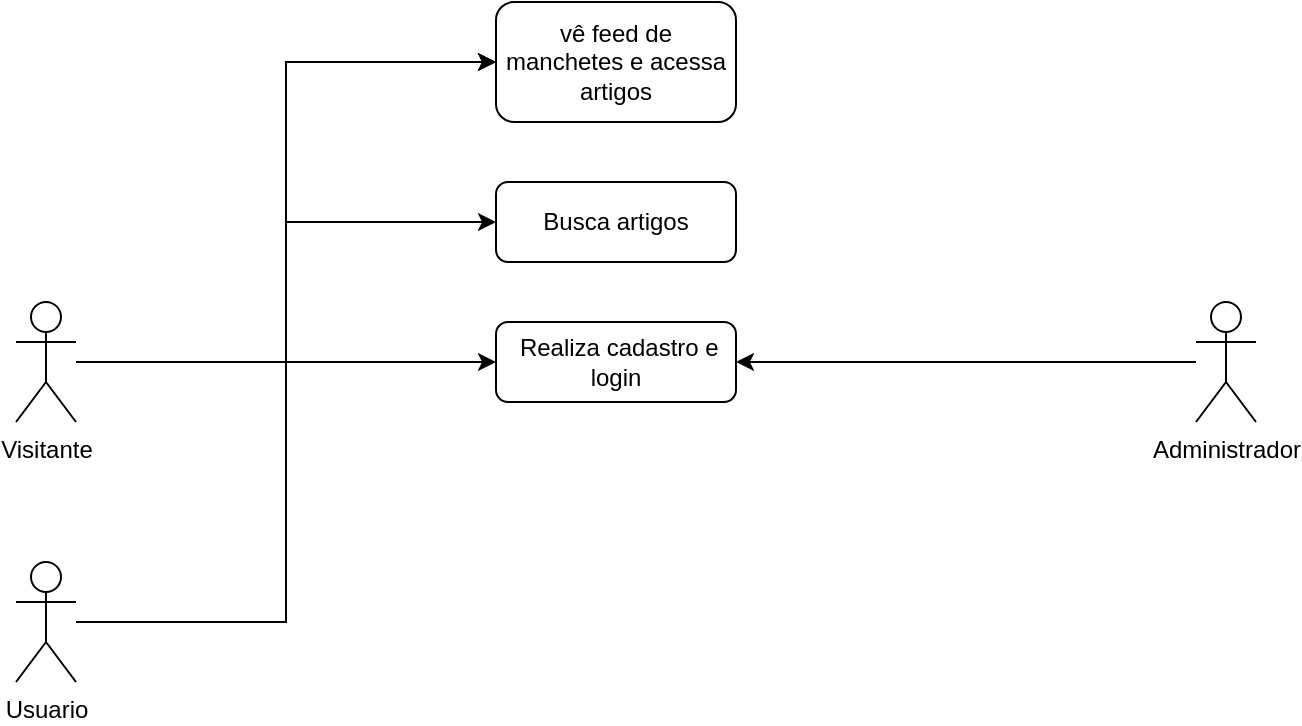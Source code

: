 <mxfile version="22.0.8" type="device">
  <diagram name="Página-1" id="69jUAUAMYxozdDih75KZ">
    <mxGraphModel dx="816" dy="485" grid="1" gridSize="10" guides="1" tooltips="1" connect="1" arrows="1" fold="1" page="1" pageScale="1" pageWidth="827" pageHeight="1169" math="0" shadow="0">
      <root>
        <mxCell id="0" />
        <mxCell id="1" parent="0" />
        <mxCell id="aZ-7F40O5Zak4lBexpJ7-8" style="edgeStyle=orthogonalEdgeStyle;rounded=0;orthogonalLoop=1;jettySize=auto;html=1;entryX=0;entryY=0.5;entryDx=0;entryDy=0;" parent="1" source="aZ-7F40O5Zak4lBexpJ7-1" target="aZ-7F40O5Zak4lBexpJ7-5" edge="1">
          <mxGeometry relative="1" as="geometry" />
        </mxCell>
        <mxCell id="aZ-7F40O5Zak4lBexpJ7-9" style="edgeStyle=orthogonalEdgeStyle;rounded=0;orthogonalLoop=1;jettySize=auto;html=1;entryX=0;entryY=0.5;entryDx=0;entryDy=0;" parent="1" source="aZ-7F40O5Zak4lBexpJ7-1" target="aZ-7F40O5Zak4lBexpJ7-4" edge="1">
          <mxGeometry relative="1" as="geometry" />
        </mxCell>
        <mxCell id="aZ-7F40O5Zak4lBexpJ7-1" value="Visitante&lt;br&gt;" style="shape=umlActor;verticalLabelPosition=bottom;verticalAlign=top;html=1;outlineConnect=0;" parent="1" vertex="1">
          <mxGeometry x="90" y="200" width="30" height="60" as="geometry" />
        </mxCell>
        <mxCell id="aZ-7F40O5Zak4lBexpJ7-7" style="edgeStyle=orthogonalEdgeStyle;rounded=0;orthogonalLoop=1;jettySize=auto;html=1;entryX=1;entryY=0.5;entryDx=0;entryDy=0;" parent="1" source="aZ-7F40O5Zak4lBexpJ7-3" target="aZ-7F40O5Zak4lBexpJ7-6" edge="1">
          <mxGeometry relative="1" as="geometry" />
        </mxCell>
        <mxCell id="aZ-7F40O5Zak4lBexpJ7-3" value="Administrador" style="shape=umlActor;verticalLabelPosition=bottom;verticalAlign=top;html=1;outlineConnect=0;" parent="1" vertex="1">
          <mxGeometry x="680" y="200" width="30" height="60" as="geometry" />
        </mxCell>
        <mxCell id="aZ-7F40O5Zak4lBexpJ7-4" value="vê feed de manchetes e acessa artigos" style="rounded=1;whiteSpace=wrap;html=1;" parent="1" vertex="1">
          <mxGeometry x="330" y="50" width="120" height="60" as="geometry" />
        </mxCell>
        <mxCell id="aZ-7F40O5Zak4lBexpJ7-5" value="Busca artigos" style="rounded=1;whiteSpace=wrap;html=1;" parent="1" vertex="1">
          <mxGeometry x="330" y="140" width="120" height="40" as="geometry" />
        </mxCell>
        <mxCell id="aZ-7F40O5Zak4lBexpJ7-6" value="&amp;nbsp;Realiza cadastro e login" style="rounded=1;whiteSpace=wrap;html=1;" parent="1" vertex="1">
          <mxGeometry x="330" y="210" width="120" height="40" as="geometry" />
        </mxCell>
        <mxCell id="aZ-7F40O5Zak4lBexpJ7-13" style="edgeStyle=orthogonalEdgeStyle;rounded=0;orthogonalLoop=1;jettySize=auto;html=1;entryX=0;entryY=0.5;entryDx=0;entryDy=0;" parent="1" source="aZ-7F40O5Zak4lBexpJ7-10" target="aZ-7F40O5Zak4lBexpJ7-4" edge="1">
          <mxGeometry relative="1" as="geometry" />
        </mxCell>
        <mxCell id="rEDIBzHfa8EjjrVQKgvx-1" style="edgeStyle=orthogonalEdgeStyle;rounded=0;orthogonalLoop=1;jettySize=auto;html=1;entryX=0;entryY=0.5;entryDx=0;entryDy=0;" edge="1" parent="1" source="aZ-7F40O5Zak4lBexpJ7-10" target="aZ-7F40O5Zak4lBexpJ7-6">
          <mxGeometry relative="1" as="geometry" />
        </mxCell>
        <mxCell id="aZ-7F40O5Zak4lBexpJ7-10" value="Usuario&lt;br&gt;" style="shape=umlActor;verticalLabelPosition=bottom;verticalAlign=top;html=1;outlineConnect=0;" parent="1" vertex="1">
          <mxGeometry x="90" y="330" width="30" height="60" as="geometry" />
        </mxCell>
      </root>
    </mxGraphModel>
  </diagram>
</mxfile>
